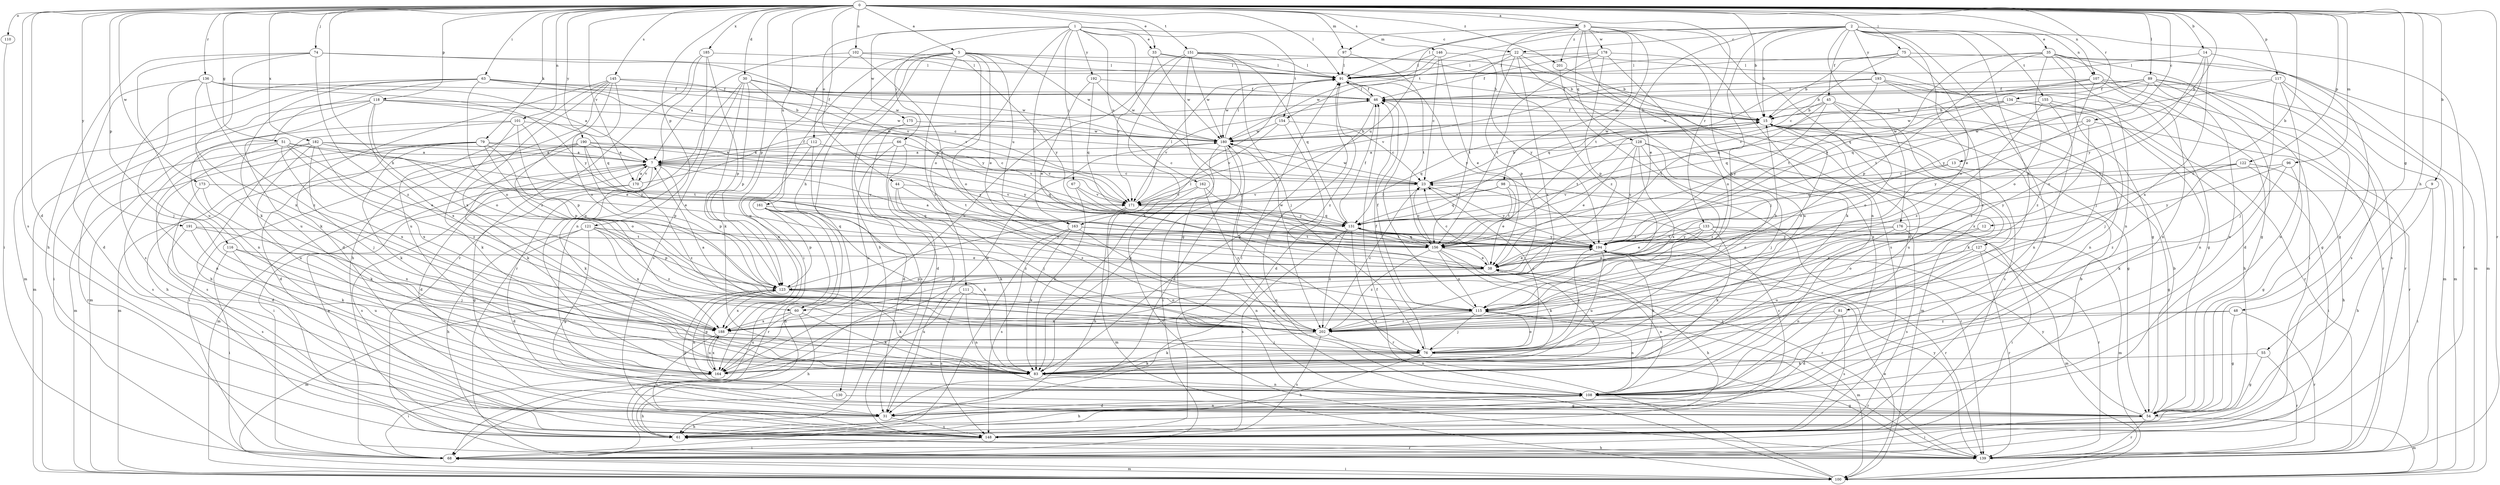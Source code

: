 strict digraph  {
0;
1;
2;
3;
5;
7;
9;
12;
13;
14;
15;
20;
22;
23;
30;
31;
33;
35;
38;
44;
45;
46;
48;
51;
54;
55;
60;
61;
63;
66;
67;
68;
74;
75;
76;
79;
81;
83;
89;
91;
96;
97;
98;
100;
101;
102;
107;
108;
110;
111;
112;
115;
116;
117;
118;
121;
122;
123;
127;
128;
130;
131;
133;
134;
136;
139;
145;
146;
148;
151;
154;
155;
156;
161;
162;
163;
164;
170;
171;
173;
175;
176;
178;
180;
182;
185;
188;
190;
191;
192;
193;
194;
201;
202;
0 -> 3  [label=a];
0 -> 5  [label=a];
0 -> 9  [label=b];
0 -> 12  [label=b];
0 -> 13  [label=b];
0 -> 14  [label=b];
0 -> 15  [label=b];
0 -> 20  [label=c];
0 -> 30  [label=d];
0 -> 31  [label=d];
0 -> 33  [label=e];
0 -> 44  [label=f];
0 -> 48  [label=g];
0 -> 51  [label=g];
0 -> 55  [label=h];
0 -> 60  [label=h];
0 -> 63  [label=i];
0 -> 74  [label=j];
0 -> 75  [label=j];
0 -> 79  [label=k];
0 -> 89  [label=l];
0 -> 91  [label=l];
0 -> 96  [label=m];
0 -> 97  [label=m];
0 -> 101  [label=n];
0 -> 102  [label=n];
0 -> 107  [label=n];
0 -> 110  [label=o];
0 -> 116  [label=p];
0 -> 117  [label=p];
0 -> 118  [label=p];
0 -> 121  [label=p];
0 -> 122  [label=p];
0 -> 123  [label=p];
0 -> 133  [label=r];
0 -> 134  [label=r];
0 -> 136  [label=r];
0 -> 139  [label=r];
0 -> 145  [label=s];
0 -> 146  [label=s];
0 -> 148  [label=s];
0 -> 151  [label=t];
0 -> 161  [label=u];
0 -> 170  [label=v];
0 -> 173  [label=w];
0 -> 182  [label=x];
0 -> 185  [label=x];
0 -> 190  [label=y];
0 -> 191  [label=y];
0 -> 201  [label=z];
1 -> 22  [label=c];
1 -> 33  [label=e];
1 -> 66  [label=i];
1 -> 67  [label=i];
1 -> 76  [label=j];
1 -> 111  [label=o];
1 -> 112  [label=o];
1 -> 154  [label=t];
1 -> 162  [label=u];
1 -> 163  [label=u];
1 -> 175  [label=w];
1 -> 192  [label=y];
2 -> 15  [label=b];
2 -> 22  [label=c];
2 -> 35  [label=e];
2 -> 38  [label=e];
2 -> 45  [label=f];
2 -> 60  [label=h];
2 -> 81  [label=k];
2 -> 91  [label=l];
2 -> 107  [label=n];
2 -> 115  [label=o];
2 -> 139  [label=r];
2 -> 148  [label=s];
2 -> 154  [label=t];
2 -> 155  [label=t];
2 -> 176  [label=w];
2 -> 193  [label=y];
3 -> 97  [label=m];
3 -> 98  [label=m];
3 -> 108  [label=n];
3 -> 127  [label=q];
3 -> 128  [label=q];
3 -> 148  [label=s];
3 -> 156  [label=t];
3 -> 163  [label=u];
3 -> 178  [label=w];
3 -> 201  [label=z];
3 -> 202  [label=z];
5 -> 15  [label=b];
5 -> 38  [label=e];
5 -> 60  [label=h];
5 -> 61  [label=h];
5 -> 68  [label=i];
5 -> 91  [label=l];
5 -> 115  [label=o];
5 -> 130  [label=q];
5 -> 163  [label=u];
5 -> 180  [label=w];
5 -> 202  [label=z];
7 -> 23  [label=c];
7 -> 31  [label=d];
7 -> 68  [label=i];
7 -> 83  [label=k];
7 -> 100  [label=m];
7 -> 123  [label=p];
7 -> 131  [label=q];
7 -> 156  [label=t];
7 -> 170  [label=v];
9 -> 61  [label=h];
9 -> 68  [label=i];
9 -> 171  [label=v];
12 -> 115  [label=o];
12 -> 194  [label=y];
13 -> 23  [label=c];
13 -> 54  [label=g];
13 -> 131  [label=q];
14 -> 54  [label=g];
14 -> 91  [label=l];
14 -> 115  [label=o];
14 -> 188  [label=x];
14 -> 194  [label=y];
15 -> 46  [label=f];
15 -> 54  [label=g];
15 -> 83  [label=k];
15 -> 115  [label=o];
15 -> 131  [label=q];
15 -> 148  [label=s];
15 -> 156  [label=t];
15 -> 164  [label=u];
15 -> 180  [label=w];
20 -> 139  [label=r];
20 -> 180  [label=w];
20 -> 188  [label=x];
20 -> 194  [label=y];
22 -> 31  [label=d];
22 -> 54  [label=g];
22 -> 91  [label=l];
22 -> 123  [label=p];
22 -> 156  [label=t];
22 -> 164  [label=u];
22 -> 188  [label=x];
23 -> 15  [label=b];
23 -> 171  [label=v];
23 -> 180  [label=w];
23 -> 194  [label=y];
30 -> 46  [label=f];
30 -> 83  [label=k];
30 -> 123  [label=p];
30 -> 139  [label=r];
30 -> 148  [label=s];
30 -> 180  [label=w];
30 -> 194  [label=y];
31 -> 61  [label=h];
31 -> 108  [label=n];
31 -> 148  [label=s];
33 -> 15  [label=b];
33 -> 91  [label=l];
33 -> 171  [label=v];
33 -> 180  [label=w];
35 -> 54  [label=g];
35 -> 68  [label=i];
35 -> 76  [label=j];
35 -> 91  [label=l];
35 -> 100  [label=m];
35 -> 108  [label=n];
35 -> 115  [label=o];
35 -> 123  [label=p];
35 -> 194  [label=y];
38 -> 23  [label=c];
38 -> 61  [label=h];
38 -> 108  [label=n];
38 -> 123  [label=p];
38 -> 180  [label=w];
44 -> 76  [label=j];
44 -> 83  [label=k];
44 -> 171  [label=v];
44 -> 202  [label=z];
45 -> 15  [label=b];
45 -> 108  [label=n];
45 -> 115  [label=o];
45 -> 156  [label=t];
45 -> 180  [label=w];
45 -> 194  [label=y];
45 -> 202  [label=z];
46 -> 15  [label=b];
46 -> 83  [label=k];
46 -> 91  [label=l];
46 -> 171  [label=v];
48 -> 54  [label=g];
48 -> 139  [label=r];
48 -> 188  [label=x];
48 -> 202  [label=z];
51 -> 7  [label=a];
51 -> 38  [label=e];
51 -> 108  [label=n];
51 -> 148  [label=s];
51 -> 188  [label=x];
51 -> 194  [label=y];
51 -> 202  [label=z];
54 -> 15  [label=b];
54 -> 68  [label=i];
54 -> 100  [label=m];
54 -> 123  [label=p];
54 -> 139  [label=r];
54 -> 194  [label=y];
55 -> 54  [label=g];
55 -> 83  [label=k];
55 -> 139  [label=r];
60 -> 61  [label=h];
60 -> 83  [label=k];
60 -> 164  [label=u];
60 -> 188  [label=x];
61 -> 23  [label=c];
61 -> 139  [label=r];
63 -> 46  [label=f];
63 -> 83  [label=k];
63 -> 100  [label=m];
63 -> 115  [label=o];
63 -> 131  [label=q];
63 -> 148  [label=s];
63 -> 164  [label=u];
63 -> 171  [label=v];
63 -> 180  [label=w];
66 -> 7  [label=a];
66 -> 31  [label=d];
66 -> 68  [label=i];
66 -> 164  [label=u];
66 -> 171  [label=v];
67 -> 83  [label=k];
67 -> 171  [label=v];
67 -> 194  [label=y];
68 -> 7  [label=a];
68 -> 100  [label=m];
74 -> 61  [label=h];
74 -> 83  [label=k];
74 -> 91  [label=l];
74 -> 164  [label=u];
74 -> 171  [label=v];
74 -> 202  [label=z];
75 -> 15  [label=b];
75 -> 23  [label=c];
75 -> 38  [label=e];
75 -> 91  [label=l];
75 -> 100  [label=m];
76 -> 23  [label=c];
76 -> 46  [label=f];
76 -> 61  [label=h];
76 -> 83  [label=k];
76 -> 115  [label=o];
76 -> 139  [label=r];
76 -> 164  [label=u];
76 -> 194  [label=y];
79 -> 7  [label=a];
79 -> 31  [label=d];
79 -> 61  [label=h];
79 -> 83  [label=k];
79 -> 100  [label=m];
79 -> 115  [label=o];
79 -> 123  [label=p];
79 -> 171  [label=v];
81 -> 31  [label=d];
81 -> 148  [label=s];
81 -> 202  [label=z];
83 -> 38  [label=e];
83 -> 108  [label=n];
89 -> 15  [label=b];
89 -> 31  [label=d];
89 -> 46  [label=f];
89 -> 54  [label=g];
89 -> 108  [label=n];
89 -> 148  [label=s];
89 -> 156  [label=t];
89 -> 194  [label=y];
91 -> 46  [label=f];
91 -> 180  [label=w];
91 -> 194  [label=y];
91 -> 202  [label=z];
96 -> 23  [label=c];
96 -> 54  [label=g];
96 -> 83  [label=k];
96 -> 194  [label=y];
97 -> 91  [label=l];
97 -> 156  [label=t];
98 -> 38  [label=e];
98 -> 131  [label=q];
98 -> 139  [label=r];
98 -> 156  [label=t];
98 -> 171  [label=v];
100 -> 38  [label=e];
100 -> 46  [label=f];
100 -> 68  [label=i];
100 -> 180  [label=w];
101 -> 38  [label=e];
101 -> 61  [label=h];
101 -> 83  [label=k];
101 -> 100  [label=m];
101 -> 123  [label=p];
101 -> 180  [label=w];
102 -> 7  [label=a];
102 -> 91  [label=l];
102 -> 156  [label=t];
102 -> 164  [label=u];
102 -> 194  [label=y];
107 -> 46  [label=f];
107 -> 100  [label=m];
107 -> 108  [label=n];
107 -> 131  [label=q];
107 -> 139  [label=r];
107 -> 171  [label=v];
107 -> 202  [label=z];
108 -> 31  [label=d];
108 -> 54  [label=g];
108 -> 61  [label=h];
108 -> 91  [label=l];
110 -> 68  [label=i];
111 -> 108  [label=n];
111 -> 115  [label=o];
111 -> 148  [label=s];
111 -> 164  [label=u];
112 -> 7  [label=a];
112 -> 31  [label=d];
112 -> 188  [label=x];
112 -> 194  [label=y];
115 -> 15  [label=b];
115 -> 46  [label=f];
115 -> 76  [label=j];
115 -> 91  [label=l];
115 -> 100  [label=m];
115 -> 108  [label=n];
115 -> 188  [label=x];
115 -> 202  [label=z];
116 -> 38  [label=e];
116 -> 68  [label=i];
116 -> 76  [label=j];
116 -> 164  [label=u];
117 -> 46  [label=f];
117 -> 76  [label=j];
117 -> 100  [label=m];
117 -> 108  [label=n];
117 -> 131  [label=q];
117 -> 148  [label=s];
118 -> 15  [label=b];
118 -> 68  [label=i];
118 -> 100  [label=m];
118 -> 108  [label=n];
118 -> 115  [label=o];
118 -> 131  [label=q];
118 -> 180  [label=w];
118 -> 188  [label=x];
121 -> 31  [label=d];
121 -> 54  [label=g];
121 -> 61  [label=h];
121 -> 123  [label=p];
121 -> 188  [label=x];
121 -> 194  [label=y];
121 -> 202  [label=z];
122 -> 23  [label=c];
122 -> 61  [label=h];
122 -> 68  [label=i];
122 -> 194  [label=y];
122 -> 202  [label=z];
123 -> 83  [label=k];
123 -> 91  [label=l];
123 -> 100  [label=m];
123 -> 108  [label=n];
123 -> 115  [label=o];
123 -> 188  [label=x];
127 -> 38  [label=e];
127 -> 100  [label=m];
127 -> 108  [label=n];
127 -> 139  [label=r];
128 -> 7  [label=a];
128 -> 38  [label=e];
128 -> 76  [label=j];
128 -> 100  [label=m];
128 -> 188  [label=x];
128 -> 194  [label=y];
128 -> 202  [label=z];
130 -> 54  [label=g];
130 -> 61  [label=h];
131 -> 46  [label=f];
131 -> 139  [label=r];
131 -> 148  [label=s];
131 -> 156  [label=t];
131 -> 194  [label=y];
131 -> 202  [label=z];
133 -> 38  [label=e];
133 -> 83  [label=k];
133 -> 100  [label=m];
133 -> 123  [label=p];
133 -> 139  [label=r];
133 -> 156  [label=t];
133 -> 194  [label=y];
134 -> 15  [label=b];
134 -> 76  [label=j];
134 -> 108  [label=n];
134 -> 131  [label=q];
134 -> 180  [label=w];
136 -> 7  [label=a];
136 -> 31  [label=d];
136 -> 46  [label=f];
136 -> 76  [label=j];
136 -> 188  [label=x];
136 -> 194  [label=y];
136 -> 202  [label=z];
139 -> 61  [label=h];
139 -> 194  [label=y];
145 -> 23  [label=c];
145 -> 31  [label=d];
145 -> 46  [label=f];
145 -> 61  [label=h];
145 -> 115  [label=o];
145 -> 164  [label=u];
145 -> 188  [label=x];
145 -> 202  [label=z];
146 -> 23  [label=c];
146 -> 38  [label=e];
146 -> 91  [label=l];
146 -> 180  [label=w];
146 -> 194  [label=y];
148 -> 15  [label=b];
148 -> 68  [label=i];
148 -> 91  [label=l];
151 -> 15  [label=b];
151 -> 54  [label=g];
151 -> 76  [label=j];
151 -> 83  [label=k];
151 -> 91  [label=l];
151 -> 131  [label=q];
151 -> 164  [label=u];
151 -> 180  [label=w];
154 -> 23  [label=c];
154 -> 31  [label=d];
154 -> 171  [label=v];
154 -> 180  [label=w];
155 -> 15  [label=b];
155 -> 61  [label=h];
155 -> 108  [label=n];
155 -> 139  [label=r];
155 -> 202  [label=z];
156 -> 7  [label=a];
156 -> 23  [label=c];
156 -> 38  [label=e];
156 -> 83  [label=k];
156 -> 115  [label=o];
156 -> 131  [label=q];
156 -> 139  [label=r];
156 -> 202  [label=z];
161 -> 61  [label=h];
161 -> 83  [label=k];
161 -> 123  [label=p];
161 -> 131  [label=q];
161 -> 139  [label=r];
161 -> 202  [label=z];
162 -> 139  [label=r];
162 -> 156  [label=t];
162 -> 171  [label=v];
162 -> 202  [label=z];
163 -> 68  [label=i];
163 -> 83  [label=k];
163 -> 108  [label=n];
163 -> 148  [label=s];
163 -> 156  [label=t];
163 -> 194  [label=y];
164 -> 68  [label=i];
164 -> 123  [label=p];
164 -> 180  [label=w];
164 -> 188  [label=x];
170 -> 7  [label=a];
170 -> 46  [label=f];
170 -> 54  [label=g];
170 -> 148  [label=s];
170 -> 202  [label=z];
171 -> 61  [label=h];
171 -> 91  [label=l];
171 -> 100  [label=m];
171 -> 131  [label=q];
173 -> 31  [label=d];
173 -> 83  [label=k];
173 -> 171  [label=v];
175 -> 31  [label=d];
175 -> 148  [label=s];
175 -> 180  [label=w];
176 -> 38  [label=e];
176 -> 68  [label=i];
176 -> 148  [label=s];
176 -> 156  [label=t];
176 -> 164  [label=u];
178 -> 46  [label=f];
178 -> 83  [label=k];
178 -> 91  [label=l];
178 -> 115  [label=o];
178 -> 123  [label=p];
178 -> 156  [label=t];
180 -> 7  [label=a];
180 -> 15  [label=b];
180 -> 31  [label=d];
180 -> 68  [label=i];
180 -> 83  [label=k];
180 -> 91  [label=l];
182 -> 7  [label=a];
182 -> 23  [label=c];
182 -> 38  [label=e];
182 -> 76  [label=j];
182 -> 139  [label=r];
182 -> 148  [label=s];
182 -> 164  [label=u];
182 -> 188  [label=x];
185 -> 91  [label=l];
185 -> 108  [label=n];
185 -> 123  [label=p];
185 -> 139  [label=r];
185 -> 164  [label=u];
188 -> 76  [label=j];
188 -> 148  [label=s];
188 -> 164  [label=u];
190 -> 7  [label=a];
190 -> 23  [label=c];
190 -> 68  [label=i];
190 -> 83  [label=k];
190 -> 100  [label=m];
190 -> 123  [label=p];
190 -> 156  [label=t];
190 -> 194  [label=y];
191 -> 83  [label=k];
191 -> 148  [label=s];
191 -> 156  [label=t];
191 -> 188  [label=x];
192 -> 38  [label=e];
192 -> 46  [label=f];
192 -> 131  [label=q];
192 -> 180  [label=w];
193 -> 46  [label=f];
193 -> 54  [label=g];
193 -> 131  [label=q];
193 -> 139  [label=r];
193 -> 156  [label=t];
193 -> 171  [label=v];
193 -> 202  [label=z];
194 -> 38  [label=e];
194 -> 83  [label=k];
194 -> 139  [label=r];
194 -> 164  [label=u];
201 -> 76  [label=j];
201 -> 148  [label=s];
202 -> 7  [label=a];
202 -> 23  [label=c];
202 -> 83  [label=k];
202 -> 108  [label=n];
202 -> 148  [label=s];
}
